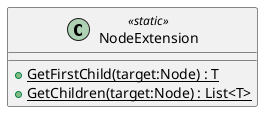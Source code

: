 @startuml
class NodeExtension <<static>> {
    + {static} GetFirstChild(target:Node) : T
    + {static} GetChildren(target:Node) : List<T>
}
@enduml
